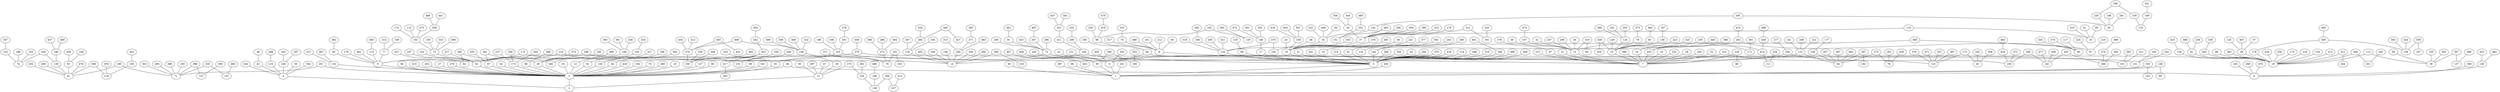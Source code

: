 graph{
357 -- 152;
141 -- 122;
275 -- 255;
447 -- 421;
445 -- 13;
383 -- 108;
4 -- 2;
273 -- 76;
475 -- 254;
453 -- 254;
170 -- 9;
317 -- 8;
286 -- 62;
154 -- 19;
460 -- 157;
115 -- 9;
349 -- 109;
469 -- 140;
296 -- 72;
355 -- 0;
318 -- 134;
54 -- 3;
22 -- 7;
213 -- 19;
400 -- 71;
306 -- 41;
333 -- 73;
237 -- 173;
119 -- 37;
309 -- 45;
68 -- 5;
29 -- 3;
66 -- 3;
419 -- 98;
39 -- 11;
257 -- 15;
444 -- 63;
278 -- 18;
291 -- 103;
388 -- 87;
201 -- 3;
307 -- 64;
53 -- 3;
376 -- 123;
0 -- 1;
488 -- 137;
159 -- 133;
125 -- 38;
398 -- 147;
190 -- 71;
12 -- 3;
46 -- 3;
103 -- 101;
185 -- 29;
49 -- 43;
16 -- 7;
457 -- 64;
335 -- 157;
187 -- 138;
208 -- 144;
345 -- 36;
228 -- 88;
382 -- 168;
358 -- 14;
232 -- 7;
384 -- 37;
388 -- 18;
31 -- 5;
406 -- 246;
135 -- 68;
204 -- 41;
414 -- 111;
178 -- 19;
211 -- 101;
92 -- 3;
356 -- 63;
62 -- 3;
5 -- 1;
17 -- 5;
15 -- 7;
194 -- 14;
234 -- 111;
476 -- 118;
490 -- 73;
128 -- 3;
495 -- 250;
329 -- 1;
394 -- 44;
75 -- 8;
223 -- 16;
239 -- 171;
90 -- 11;
341 -- 5;
298 -- 110;
67 -- 3;
23 -- 0;
443 -- 150;
258 -- 102;
28 -- 7;
299 -- 15;
347 -- 120;
327 -- 128;
120 -- 14;
486 -- 258;
367 -- 137;
130 -- 6;
385 -- 14;
52 -- 7;
455 -- 14;
3 -- 2;
94 -- 0;
200 -- 41;
401 -- 248;
436 -- 153;
121 -- 0;
139 -- 41;
102 -- 73;
126 -- 19;
181 -- 1;
451 -- 146;
242 -- 131;
367 -- 36;
198 -- 103;
435 -- 67;
35 -- 3;
360 -- 147;
483 -- 115;
330 -- 74;
228 -- 7;
203 -- 124;
73 -- 62;
170 -- 153;
319 -- 69;
423 -- 250;
295 -- 20;
395 -- 29;
150 -- 118;
103 -- 62;
189 -- 74;
287 -- 11;
191 -- 78;
24 -- 18;
312 -- 37;
177 -- 148;
205 -- 134;
316 -- 33;
359 -- 156;
332 -- 140;
389 -- 71;
361 -- 171;
391 -- 108;
393 -- 129;
475 -- 134;
405 -- 156;
37 -- 18;
122 -- 7;
86 -- 19;
144 -- 5;
218 -- 78;
454 -- 442;
434 -- 276;
61 -- 5;
440 -- 284;
301 -- 158;
8 -- 5;
192 -- 129;
77 -- 9;
349 -- 241;
190 -- 41;
409 -- 140;
429 -- 109;
215 -- 7;
245 -- 120;
438 -- 241;
412 -- 276;
477 -- 241;
346 -- 235;
79 -- 13;
480 -- 166;
292 -- 1;
145 -- 6;
252 -- 151;
260 -- 149;
275 -- 11;
184 -- 3;
430 -- 13;
466 -- 8;
375 -- 40;
113 -- 36;
286 -- 14;
307 -- 162;
392 -- 65;
173 -- 3;
227 -- 132;
430 -- 420;
411 -- 104;
482 -- 130;
267 -- 72;
259 -- 95;
302 -- 266;
329 -- 143;
152 -- 74;
368 -- 272;
226 -- 161;
273 -- 64;
314 -- 77;
58 -- 15;
346 -- 159;
381 -- 67;
70 -- 3;
290 -- 37;
221 -- 116;
18 -- 5;
471 -- 123;
339 -- 250;
43 -- 4;
224 -- 87;
423 -- 417;
381 -- 160;
337 -- 123;
407 -- 95;
248 -- 5;
136 -- 1;
424 -- 156;
251 -- 8;
172 -- 123;
425 -- 126;
146 -- 17;
371 -- 78;
168 -- 134;
260 -- 247;
50 -- 1;
117 -- 40;
426 -- 3;
431 -- 169;
271 -- 249;
288 -- 272;
104 -- 14;
264 -- 261;
463 -- 249;
289 -- 3;
363 -- 156;
220 -- 13;
464 -- 429;
311 -- 244;
398 -- 71;
214 -- 5;
202 -- 146;
59 -- 36;
499 -- 274;
396 -- 95;
407 -- 402;
10 -- 3;
408 -- 140;
127 -- 3;
217 -- 62;
445 -- 414;
353 -- 130;
276 -- 250;
439 -- 76;
467 -- 38;
450 -- 422;
106 -- 93;
304 -- 37;
283 -- 19;
308 -- 250;
487 -- 132;
192 -- 98;
478 -- 41;
193 -- 71;
417 -- 265;
285 -- 18;
497 -- 64;
132 -- 3;
182 -- 45;
249 -- 14;
481 -- 255;
81 -- 19;
418 -- 158;
369 -- 124;
80 -- 3;
11 -- 2;
142 -- 34;
342 -- 261;
428 -- 95;
176 -- 9;
365 -- 271;
263 -- 19;
280 -- 104;
366 -- 5;
315 -- 0;
462 -- 9;
165 -- 131;
350 -- 5;
348 -- 173;
489 -- 160;
319 -- 15;
479 -- 419;
338 -- 153;
44 -- 3;
326 -- 108;
229 -- 19;
216 -- 87;
397 -- 123;
239 -- 15;
222 -- 34;
269 -- 6;
122 -- 64;
264 -- 19;
124 -- 13;
255 -- 149;
136 -- 89;
441 -- 258;
256 -- 19;
104 -- 5;
174 -- 102;
138 -- 13;
169 -- 133;
30 -- 25;
172 -- 45;
99 -- 3;
206 -- 72;
293 -- 101;
42 -- 5;
274 -- 266;
472 -- 146;
107 -- 15;
377 -- 144;
191 -- 163;
386 -- 253;
166 -- 149;
364 -- 173;
456 -- 270;
294 -- 5;
199 -- 77;
461 -- 91;
373 -- 79;
186 -- 128;
470 -- 6;
209 -- 122;
207 -- 82;
359 -- 167;
212 -- 8;
458 -- 93;
330 -- 139;
38 -- 19;
47 -- 11;
21 -- 7;
492 -- 64;
236 -- 81;
321 -- 134;
372 -- 109;
395 -- 82;
387 -- 1;
97 -- 7;
404 -- 158;
331 -- 3;
235 -- 20;
51 -- 33;
134 -- 5;
442 -- 423;
390 -- 37;
140 -- 39;
48 -- 18;
282 -- 95;
85 -- 33;
55 -- 4;
344 -- 4;
399 -- 6;
440 -- 427;
305 -- 0;
323 -- 37;
362 -- 144;
95 -- 1;
110 -- 4;
218 -- 9;
352 -- 100;
295 -- 142;
343 -- 238;
197 -- 62;
238 -- 4;
315 -- 123;
370 -- 5;
421 -- 411;
148 -- 64;
334 -- 164;
432 -- 280;
268 -- 66;
325 -- 253;
108 -- 12;
98 -- 94;
354 -- 14;
446 -- 34;
30 -- 18;
378 -- 97;
9 -- 3;
484 -- 272;
433 -- 72;
385 -- 233;
491 -- 421;
195 -- 73;
65 -- 9;
155 -- 74;
243 -- 144;
322 -- 62;
297 -- 238;
413 -- 247;
485 -- 252;
336 -- 263;
437 -- 246;
403 -- 267;
56 -- 3;
105 -- 36;
112 -- 102;
340 -- 266;
240 -- 7;
246 -- 139;
313 -- 249;
262 -- 40;
416 -- 5;
225 -- 35;
180 -- 94;
93 -- 41;
415 -- 3;
183 -- 76;
379 -- 291;
158 -- 18;
188 -- 20;
164 -- 92;
302 -- 241;
452 -- 3;
27 -- 3;
114 -- 5;
300 -- 140;
312 -- 161;
311 -- 19;
320 -- 40;
493 -- 405;
494 -- 14;
380 -- 7;
496 -- 5;
253 -- 7;
72 -- 35;
448 -- 5;
465 -- 83;
459 -- 414;
259 -- 109;
468 -- 81;
474 -- 107;
277 -- 259;
303 -- 71;
281 -- 20;
306 -- 118;
179 -- 37;
384 -- 151;
26 -- 15;
32 -- 15;
405 -- 178;
210 -- 5;
91 -- 72;
201 -- 71;
324 -- 4;
473 -- 102;
63 -- 37;
196 -- 103;
57 -- 38;
310 -- 75;
410 -- 262;
408 -- 276;
72 -- 19;
328 -- 284;
450 -- 276;
94 -- 7;
498 -- 459;
96 -- 1;
175 -- 19;
219 -- 19;
113 -- 19;
230 -- 98;
34 -- 18;
83 -- 13;
284 -- 120;
272 -- 78;
231 -- 122;
279 -- 3;
351 -- 124;
13 -- 7;
449 -- 5;
262 -- 134;
374 -- 29;
221 -- 61;
335 -- 71;
270 -- 131;
46 -- 6;
396 -- 100;
270 -- 29;
119 -- 33;
60 -- 8;
84 -- 34;
}
